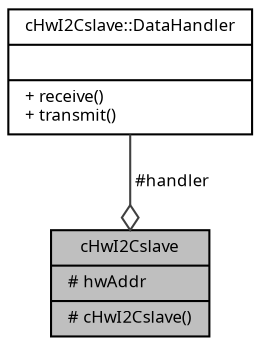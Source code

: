 digraph "cHwI2Cslave"
{
  edge [fontname="Sans",fontsize="8",labelfontname="Sans",labelfontsize="8"];
  node [fontname="Sans",fontsize="8",shape=record];
  Node1 [label="{cHwI2Cslave\n|# hwAddr\l|# cHwI2Cslave()\l}",height=0.2,width=0.4,color="black", fillcolor="grey75", style="filled", fontcolor="black"];
  Node2 -> Node1 [color="grey25",fontsize="8",style="solid",label=" #handler" ,arrowhead="odiamond",fontname="Sans"];
  Node2 [label="{cHwI2Cslave::DataHandler\n||+ receive()\l+ transmit()\l}",height=0.2,width=0.4,color="black", fillcolor="white", style="filled",URL="$classc_hw_i2_cslave_1_1_data_handler.html",tooltip="Abstract class as interface to cHwI2Cslave. "];
}
